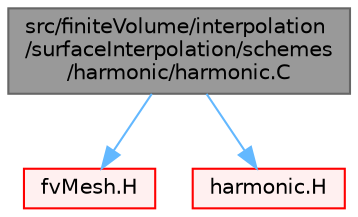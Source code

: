 digraph "src/finiteVolume/interpolation/surfaceInterpolation/schemes/harmonic/harmonic.C"
{
 // LATEX_PDF_SIZE
  bgcolor="transparent";
  edge [fontname=Helvetica,fontsize=10,labelfontname=Helvetica,labelfontsize=10];
  node [fontname=Helvetica,fontsize=10,shape=box,height=0.2,width=0.4];
  Node1 [id="Node000001",label="src/finiteVolume/interpolation\l/surfaceInterpolation/schemes\l/harmonic/harmonic.C",height=0.2,width=0.4,color="gray40", fillcolor="grey60", style="filled", fontcolor="black",tooltip="Harmonic-mean differencing scheme class."];
  Node1 -> Node2 [id="edge1_Node000001_Node000002",color="steelblue1",style="solid",tooltip=" "];
  Node2 [id="Node000002",label="fvMesh.H",height=0.2,width=0.4,color="red", fillcolor="#FFF0F0", style="filled",URL="$fvMesh_8H.html",tooltip=" "];
  Node1 -> Node341 [id="edge2_Node000001_Node000341",color="steelblue1",style="solid",tooltip=" "];
  Node341 [id="Node000341",label="harmonic.H",height=0.2,width=0.4,color="red", fillcolor="#FFF0F0", style="filled",URL="$harmonic_8H.html",tooltip=" "];
}
